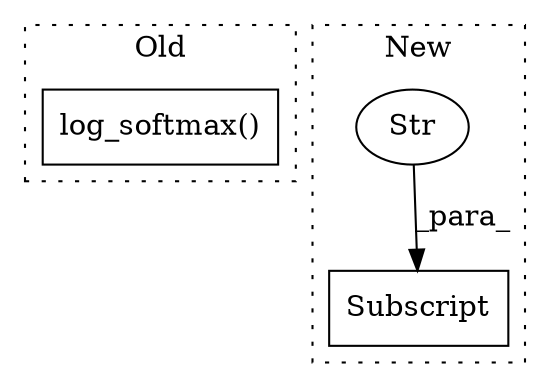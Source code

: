 digraph G {
subgraph cluster0 {
1 [label="log_softmax()" a="75" s="18593" l="23" shape="box"];
label = "Old";
style="dotted";
}
subgraph cluster1 {
2 [label="Subscript" a="63" s="20589,0" l="21,0" shape="box"];
3 [label="Str" a="66" s="20598" l="11" shape="ellipse"];
label = "New";
style="dotted";
}
3 -> 2 [label="_para_"];
}